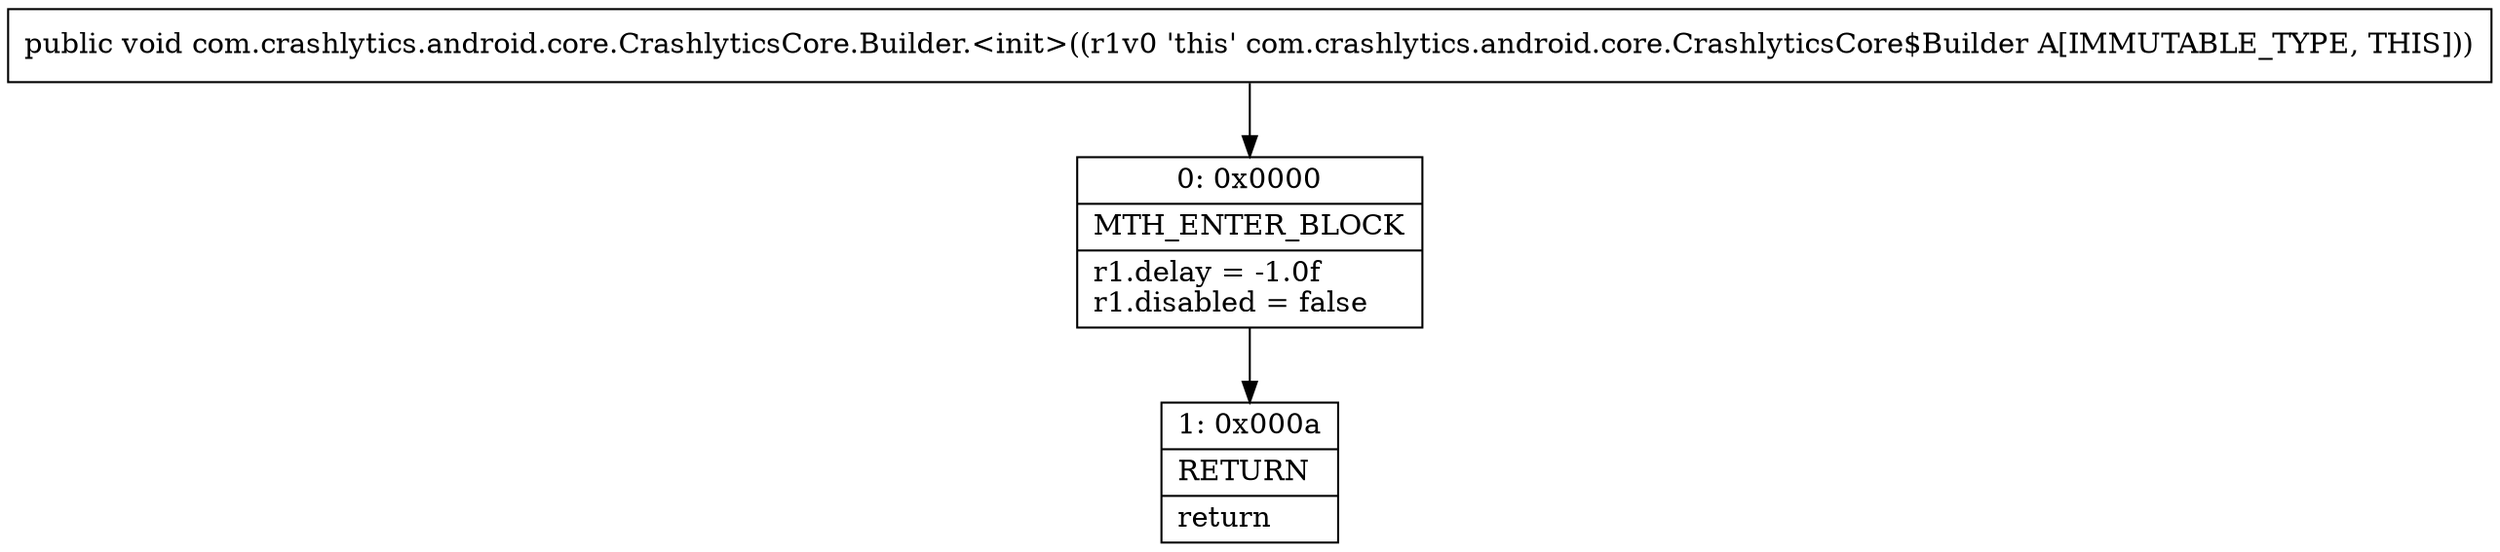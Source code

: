 digraph "CFG forcom.crashlytics.android.core.CrashlyticsCore.Builder.\<init\>()V" {
Node_0 [shape=record,label="{0\:\ 0x0000|MTH_ENTER_BLOCK\l|r1.delay = \-1.0f\lr1.disabled = false\l}"];
Node_1 [shape=record,label="{1\:\ 0x000a|RETURN\l|return\l}"];
MethodNode[shape=record,label="{public void com.crashlytics.android.core.CrashlyticsCore.Builder.\<init\>((r1v0 'this' com.crashlytics.android.core.CrashlyticsCore$Builder A[IMMUTABLE_TYPE, THIS])) }"];
MethodNode -> Node_0;
Node_0 -> Node_1;
}

